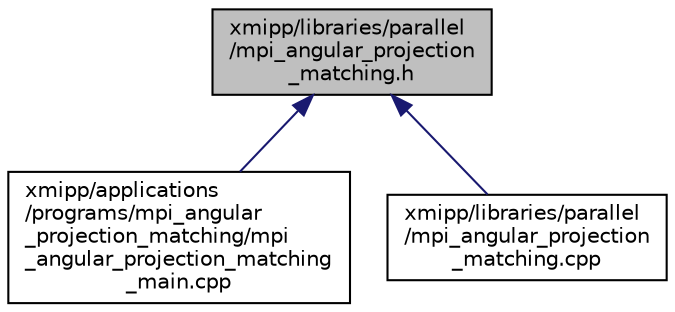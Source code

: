 digraph "xmipp/libraries/parallel/mpi_angular_projection_matching.h"
{
  edge [fontname="Helvetica",fontsize="10",labelfontname="Helvetica",labelfontsize="10"];
  node [fontname="Helvetica",fontsize="10",shape=record];
  Node106 [label="xmipp/libraries/parallel\l/mpi_angular_projection\l_matching.h",height=0.2,width=0.4,color="black", fillcolor="grey75", style="filled", fontcolor="black"];
  Node106 -> Node107 [dir="back",color="midnightblue",fontsize="10",style="solid",fontname="Helvetica"];
  Node107 [label="xmipp/applications\l/programs/mpi_angular\l_projection_matching/mpi\l_angular_projection_matching\l_main.cpp",height=0.2,width=0.4,color="black", fillcolor="white", style="filled",URL="$mpi__angular__projection__matching__main_8cpp.html"];
  Node106 -> Node108 [dir="back",color="midnightblue",fontsize="10",style="solid",fontname="Helvetica"];
  Node108 [label="xmipp/libraries/parallel\l/mpi_angular_projection\l_matching.cpp",height=0.2,width=0.4,color="black", fillcolor="white", style="filled",URL="$mpi__angular__projection__matching_8cpp.html"];
}
